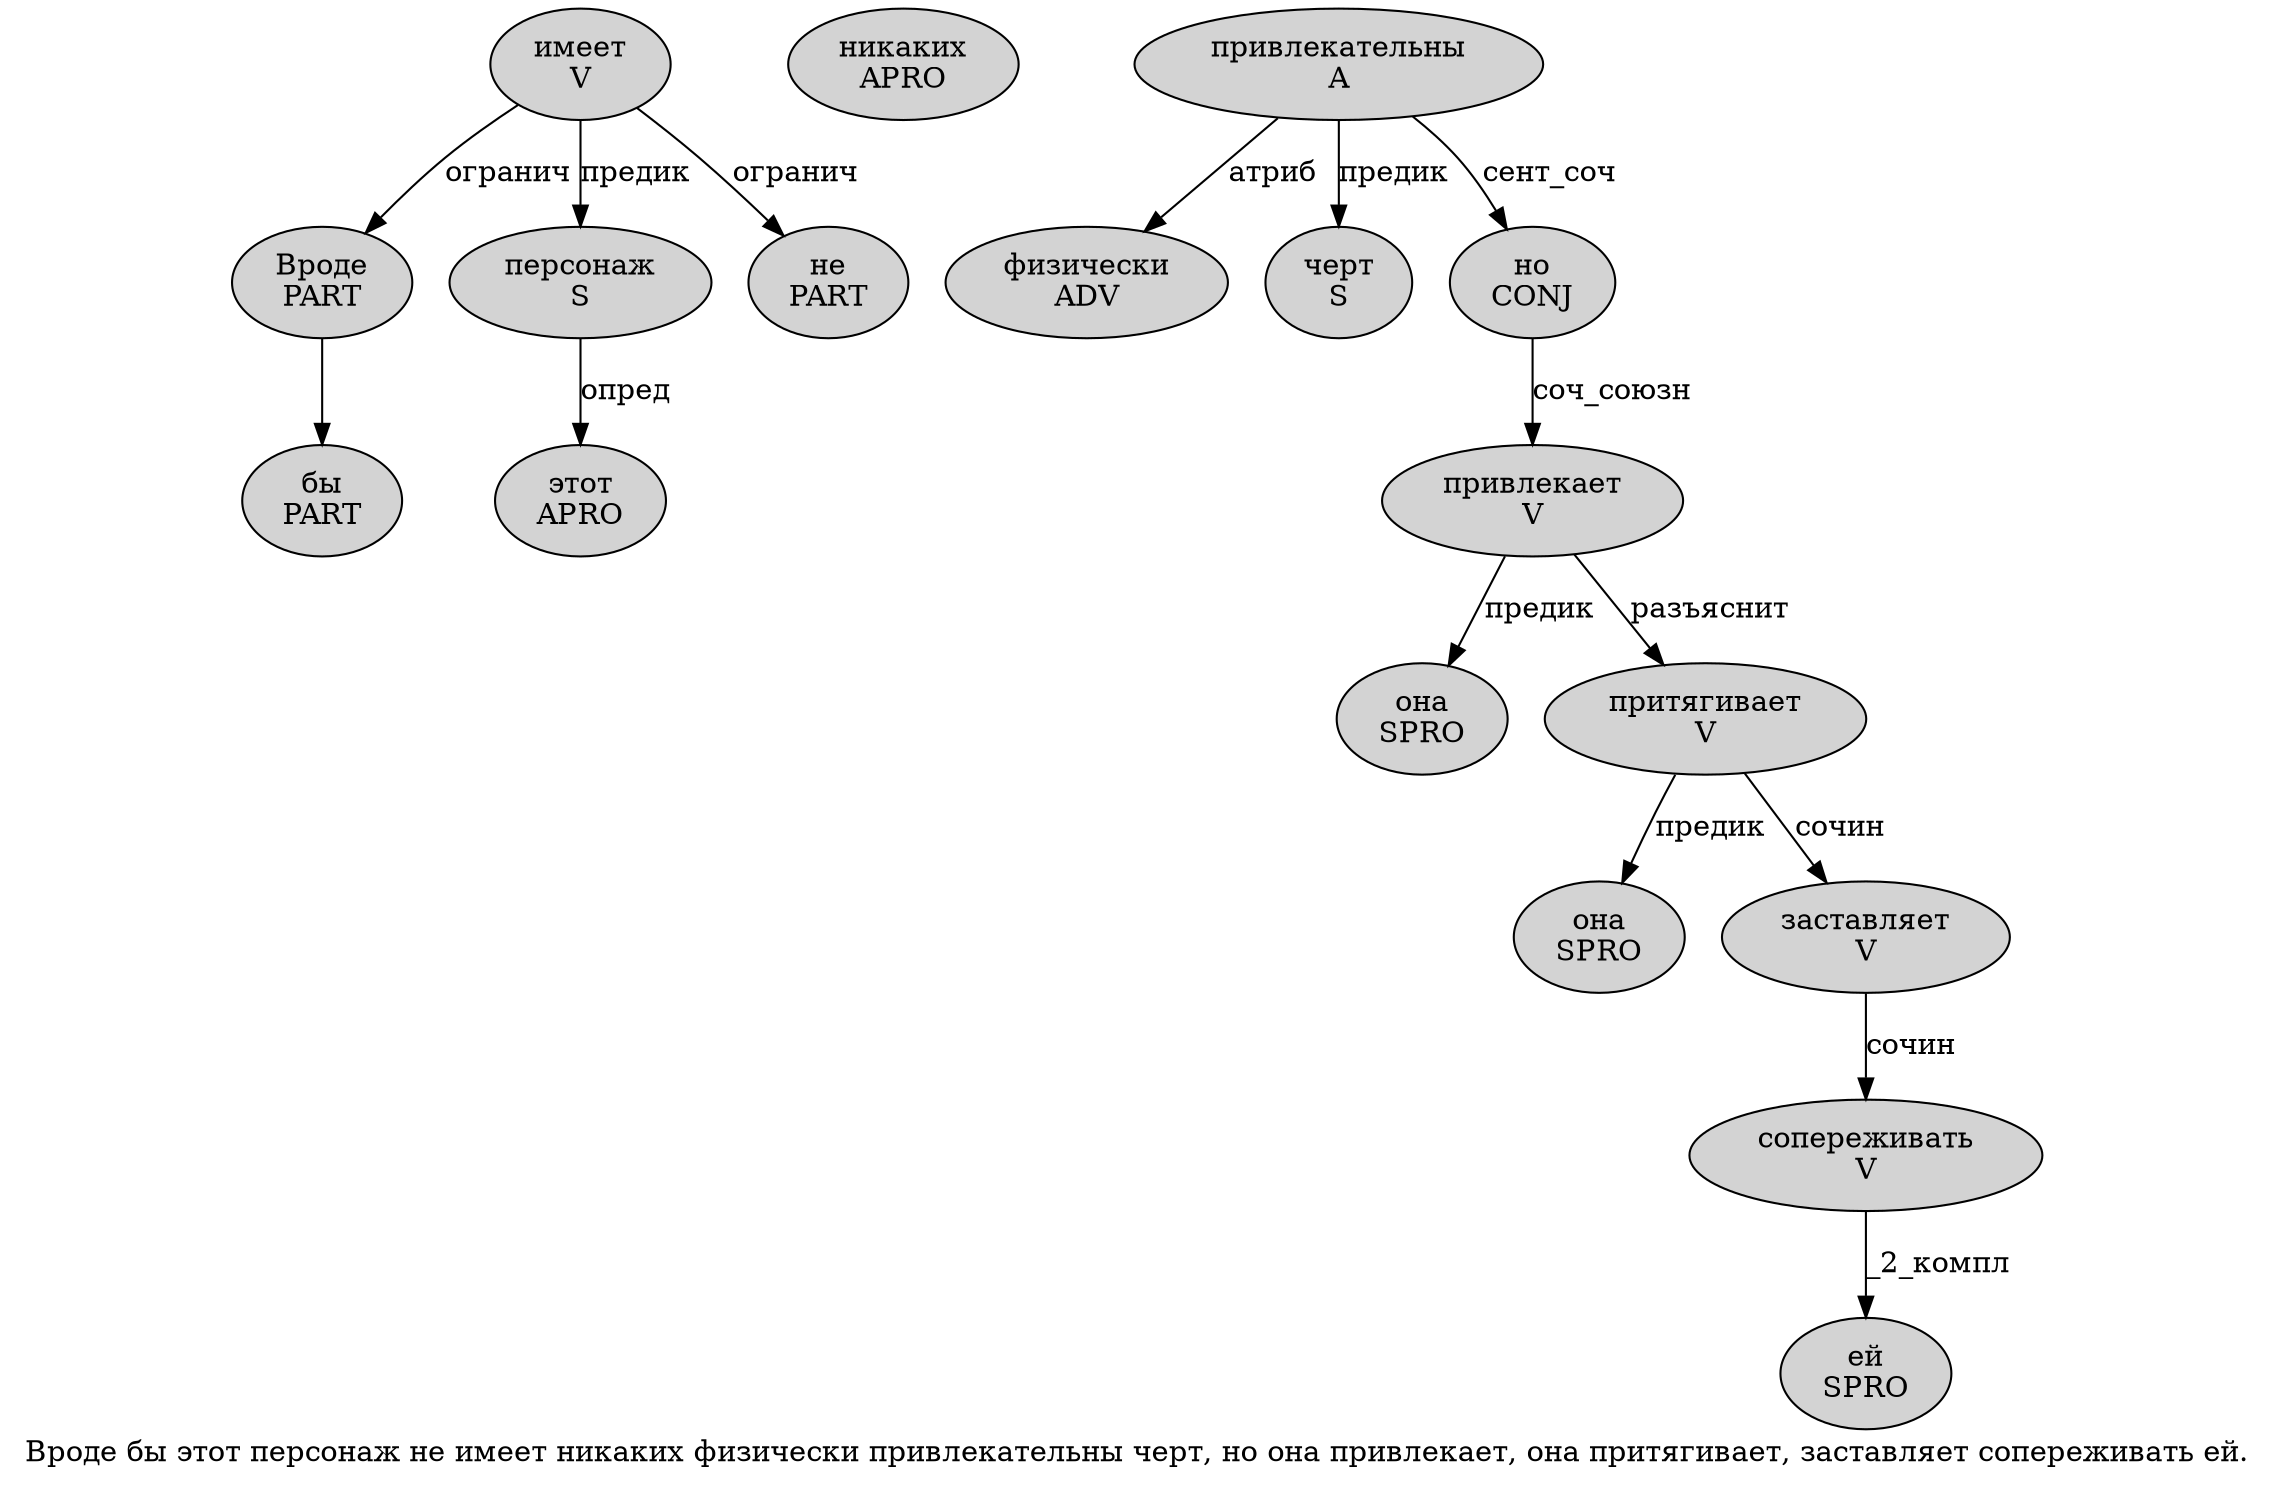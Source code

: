 digraph SENTENCE_996 {
	graph [label="Вроде бы этот персонаж не имеет никаких физически привлекательны черт, но она привлекает, она притягивает, заставляет сопереживать ей."]
	node [style=filled]
		0 [label="Вроде
PART" color="" fillcolor=lightgray penwidth=1 shape=ellipse]
		1 [label="бы
PART" color="" fillcolor=lightgray penwidth=1 shape=ellipse]
		2 [label="этот
APRO" color="" fillcolor=lightgray penwidth=1 shape=ellipse]
		3 [label="персонаж
S" color="" fillcolor=lightgray penwidth=1 shape=ellipse]
		4 [label="не
PART" color="" fillcolor=lightgray penwidth=1 shape=ellipse]
		5 [label="имеет
V" color="" fillcolor=lightgray penwidth=1 shape=ellipse]
		6 [label="никаких
APRO" color="" fillcolor=lightgray penwidth=1 shape=ellipse]
		7 [label="физически
ADV" color="" fillcolor=lightgray penwidth=1 shape=ellipse]
		8 [label="привлекательны
A" color="" fillcolor=lightgray penwidth=1 shape=ellipse]
		9 [label="черт
S" color="" fillcolor=lightgray penwidth=1 shape=ellipse]
		11 [label="но
CONJ" color="" fillcolor=lightgray penwidth=1 shape=ellipse]
		12 [label="она
SPRO" color="" fillcolor=lightgray penwidth=1 shape=ellipse]
		13 [label="привлекает
V" color="" fillcolor=lightgray penwidth=1 shape=ellipse]
		15 [label="она
SPRO" color="" fillcolor=lightgray penwidth=1 shape=ellipse]
		16 [label="притягивает
V" color="" fillcolor=lightgray penwidth=1 shape=ellipse]
		18 [label="заставляет
V" color="" fillcolor=lightgray penwidth=1 shape=ellipse]
		19 [label="сопереживать
V" color="" fillcolor=lightgray penwidth=1 shape=ellipse]
		20 [label="ей
SPRO" color="" fillcolor=lightgray penwidth=1 shape=ellipse]
			18 -> 19 [label="сочин"]
			13 -> 12 [label="предик"]
			13 -> 16 [label="разъяснит"]
			8 -> 7 [label="атриб"]
			8 -> 9 [label="предик"]
			8 -> 11 [label="сент_соч"]
			11 -> 13 [label="соч_союзн"]
			16 -> 15 [label="предик"]
			16 -> 18 [label="сочин"]
			3 -> 2 [label="опред"]
			0 -> 1
			5 -> 0 [label="огранич"]
			5 -> 3 [label="предик"]
			5 -> 4 [label="огранич"]
			19 -> 20 [label="_2_компл"]
}